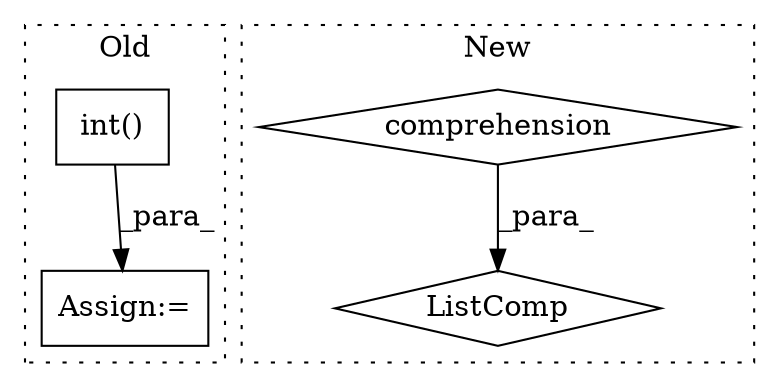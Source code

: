 digraph G {
subgraph cluster0 {
1 [label="int()" a="75" s="233" l="9" shape="box"];
4 [label="Assign:=" a="68" s="230" l="3" shape="box"];
label = "Old";
style="dotted";
}
subgraph cluster1 {
2 [label="ListComp" a="106" s="1389" l="75" shape="diamond"];
3 [label="comprehension" a="45" s="1444" l="3" shape="diamond"];
label = "New";
style="dotted";
}
1 -> 4 [label="_para_"];
3 -> 2 [label="_para_"];
}